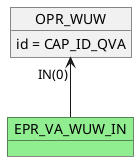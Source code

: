 @startuml

        object OPR_WUW
        OPR_WUW : id = CAP_ID_QVA
        object EPR_VA_WUW_IN #lightgreen
        OPR_WUW "IN(0)" <-- EPR_VA_WUW_IN
    @enduml
